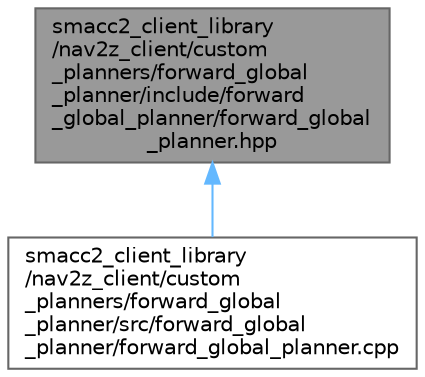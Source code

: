 digraph "smacc2_client_library/nav2z_client/custom_planners/forward_global_planner/include/forward_global_planner/forward_global_planner.hpp"
{
 // LATEX_PDF_SIZE
  bgcolor="transparent";
  edge [fontname=Helvetica,fontsize=10,labelfontname=Helvetica,labelfontsize=10];
  node [fontname=Helvetica,fontsize=10,shape=box,height=0.2,width=0.4];
  Node1 [label="smacc2_client_library\l/nav2z_client/custom\l_planners/forward_global\l_planner/include/forward\l_global_planner/forward_global\l_planner.hpp",height=0.2,width=0.4,color="gray40", fillcolor="grey60", style="filled", fontcolor="black",tooltip=" "];
  Node1 -> Node2 [dir="back",color="steelblue1",style="solid"];
  Node2 [label="smacc2_client_library\l/nav2z_client/custom\l_planners/forward_global\l_planner/src/forward_global\l_planner/forward_global_planner.cpp",height=0.2,width=0.4,color="grey40", fillcolor="white", style="filled",URL="$forward__global__planner_8cpp.html",tooltip=" "];
}

